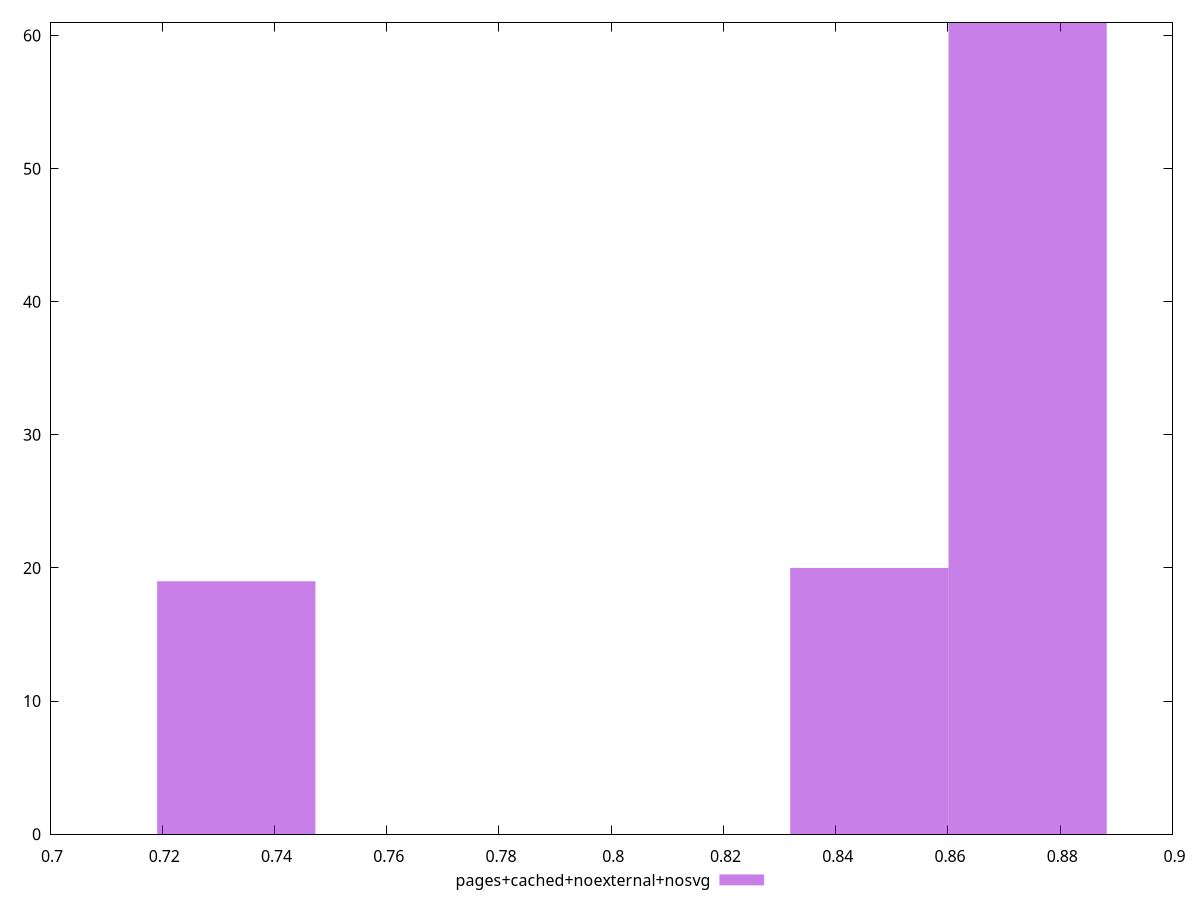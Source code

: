$_pagesCachedNoexternalNosvg <<EOF
0.8741864268108935 61
0.733188616034943 19
0.8459868646557035 20
EOF
set key outside below
set terminal pngcairo
set output "report_00006_2020-11-02T20-21-41.718Z/uses-http2/pages+cached+noexternal+nosvg//hist.png"
set yrange [0:61]
set boxwidth 0.028199562155190115
set style fill transparent solid 0.5 noborder
plot $_pagesCachedNoexternalNosvg title "pages+cached+noexternal+nosvg" with boxes ,